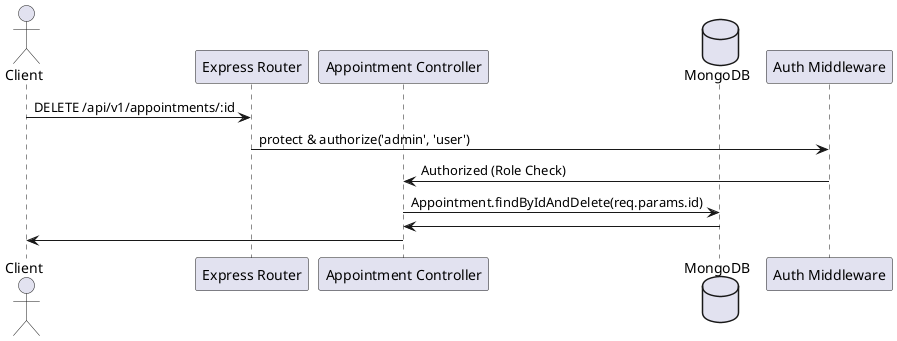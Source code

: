 @startuml Appointment

actor Client
participant "Express Router" as Router
participant "Appointment Controller" as Controller
database "MongoDB" as DB
participant "Auth Middleware" as Auth


Client -> Router : DELETE /api/v1/appointments/:id
Router -> Auth : protect & authorize('admin', 'user')
Auth -> Controller : Authorized (Role Check)
Controller -> DB : Appointment.findByIdAndDelete(req.params.id)
DB -> Controller : 
Controller -> Client : 

@enduml

